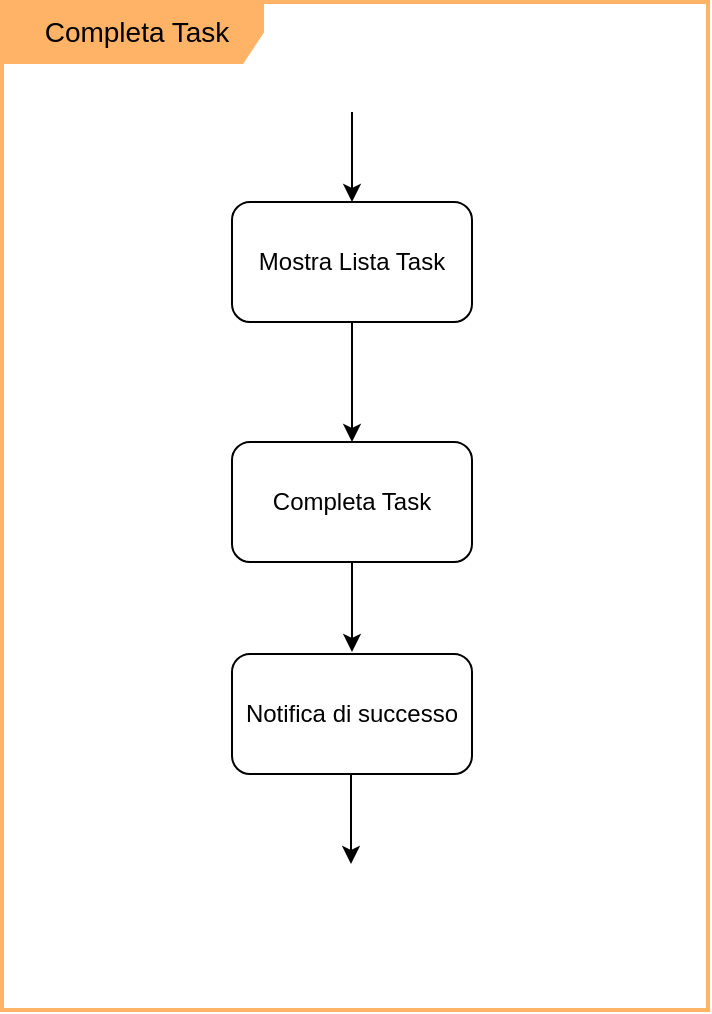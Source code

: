 <mxfile version="18.1.2" type="google"><diagram id="Vx5VSqF4VmGcuLO4vjMq" name="Page-1"><mxGraphModel grid="0" page="0" gridSize="10" guides="1" tooltips="1" connect="1" arrows="1" fold="1" pageScale="1" pageWidth="827" pageHeight="1169" math="0" shadow="0"><root><mxCell id="0"/><mxCell id="1" parent="0"/><mxCell id="o6q1_l7WgO2XwarwdrRU-1" style="edgeStyle=orthogonalEdgeStyle;rounded=0;orthogonalLoop=1;jettySize=auto;html=1;" edge="1" parent="1" source="o6q1_l7WgO2XwarwdrRU-2"><mxGeometry relative="1" as="geometry"><mxPoint x="360" y="160" as="targetPoint"/></mxGeometry></mxCell><mxCell id="o6q1_l7WgO2XwarwdrRU-2" value="" style="shape=image;html=1;verticalAlign=top;verticalLabelPosition=bottom;labelBackgroundColor=#ffffff;imageAspect=0;aspect=fixed;image=https://cdn4.iconfinder.com/data/icons/essential-app-2/16/record-round-circle-dot-128.png" vertex="1" parent="1"><mxGeometry x="342.5" y="80" width="35" height="35" as="geometry"/></mxCell><mxCell id="o6q1_l7WgO2XwarwdrRU-32" style="edgeStyle=orthogonalEdgeStyle;rounded=0;orthogonalLoop=1;jettySize=auto;html=1;" edge="1" parent="1" source="o6q1_l7WgO2XwarwdrRU-30"><mxGeometry relative="1" as="geometry"><mxPoint x="360" y="280" as="targetPoint"/></mxGeometry></mxCell><mxCell id="o6q1_l7WgO2XwarwdrRU-30" value="Mostra Lista Task" style="rounded=1;whiteSpace=wrap;html=1;" vertex="1" parent="1"><mxGeometry x="300" y="160" width="120" height="60" as="geometry"/></mxCell><mxCell id="o6q1_l7WgO2XwarwdrRU-35" value="Completa Task" style="rounded=1;whiteSpace=wrap;html=1;" vertex="1" parent="1"><mxGeometry x="300" y="280" width="120" height="60" as="geometry"/></mxCell><mxCell id="o6q1_l7WgO2XwarwdrRU-38" style="edgeStyle=orthogonalEdgeStyle;rounded=0;orthogonalLoop=1;jettySize=auto;html=1;exitX=0.5;exitY=1;exitDx=0;exitDy=0;" edge="1" parent="1" source="o6q1_l7WgO2XwarwdrRU-35"><mxGeometry relative="1" as="geometry"><mxPoint x="360" y="385" as="targetPoint"/><mxPoint x="360" y="460" as="sourcePoint"/></mxGeometry></mxCell><mxCell id="o6q1_l7WgO2XwarwdrRU-39" value="" style="shape=image;html=1;verticalAlign=top;verticalLabelPosition=bottom;labelBackgroundColor=#ffffff;imageAspect=0;aspect=fixed;image=https://cdn4.iconfinder.com/data/icons/ionicons/512/icon-ios7-circle-filled-128.png" vertex="1" parent="1"><mxGeometry x="335" y="488" width="50" height="50" as="geometry"/></mxCell><mxCell id="UN9wCDv9_EUI7bRJzCaN-1" value="&lt;font style=&quot;font-size: 14px&quot;&gt;Completa Task&lt;/font&gt;" style="shape=umlFrame;whiteSpace=wrap;html=1;width=130;height=30;boundedLbl=1;verticalAlign=middle;align=center;spacingLeft=5;fillColor=#FFB366;strokeColor=#FFB366;strokeWidth=2;" vertex="1" parent="1"><mxGeometry x="185" y="60" width="353" height="504" as="geometry"/></mxCell><mxCell id="mqRhO1Her4gq9DzqDXSI-1" value="Notifica di successo" style="rounded=1;whiteSpace=wrap;html=1;" vertex="1" parent="1"><mxGeometry x="300" y="386" width="120" height="60" as="geometry"/></mxCell><mxCell id="p8ehbXLF7WjzIlKFAgBH-1" style="edgeStyle=orthogonalEdgeStyle;rounded=0;orthogonalLoop=1;jettySize=auto;html=1;exitX=0.5;exitY=1;exitDx=0;exitDy=0;" edge="1" parent="1"><mxGeometry relative="1" as="geometry"><mxPoint x="359.5" y="491" as="targetPoint"/><mxPoint x="359.5" y="446" as="sourcePoint"/></mxGeometry></mxCell></root></mxGraphModel></diagram></mxfile>